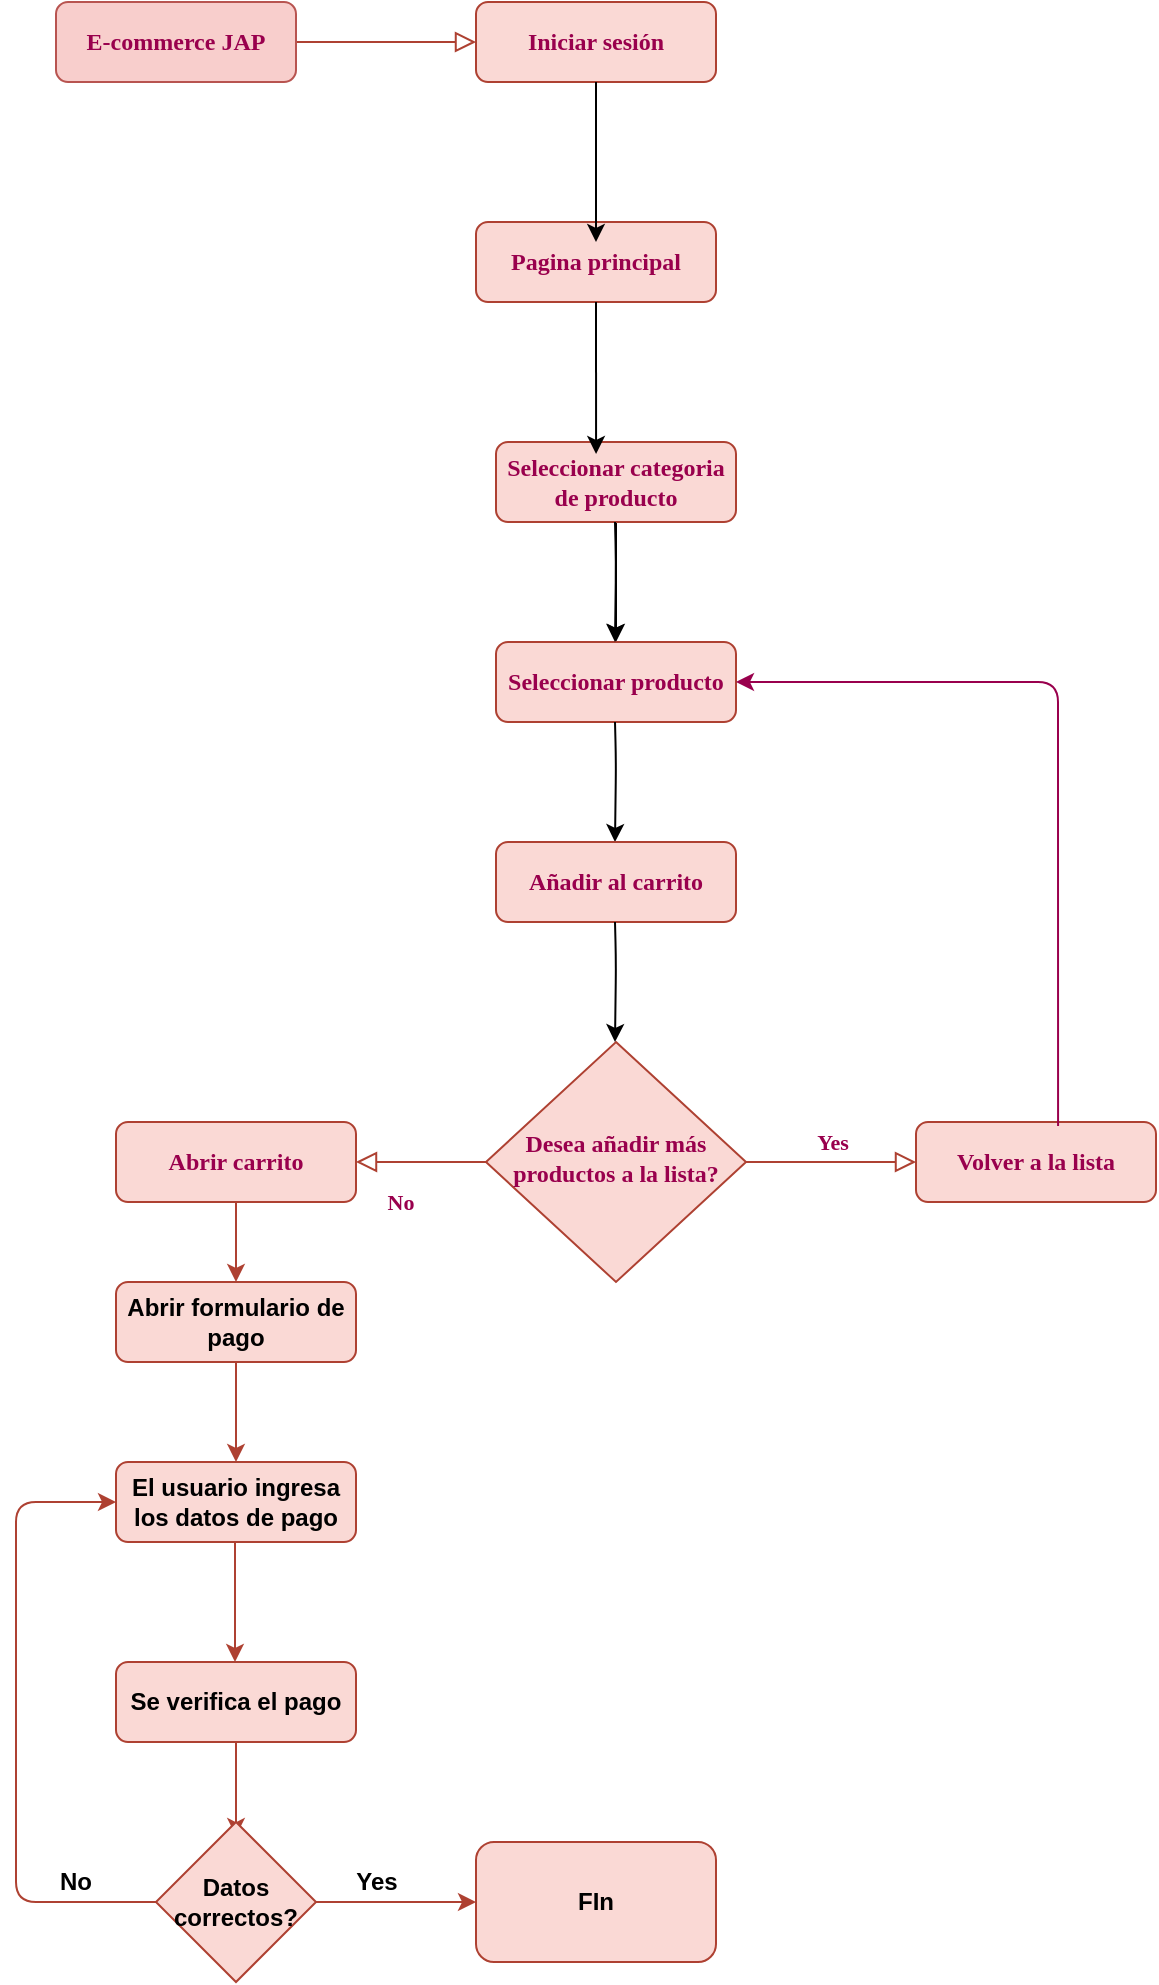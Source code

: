 <mxfile version="14.9.6" type="github">
  <diagram id="C5RBs43oDa-KdzZeNtuy" name="Page-1">
    <mxGraphModel dx="868" dy="323" grid="1" gridSize="10" guides="1" tooltips="1" connect="1" arrows="1" fold="1" page="1" pageScale="1" pageWidth="827" pageHeight="1169" math="0" shadow="0">
      <root>
        <mxCell id="WIyWlLk6GJQsqaUBKTNV-0" />
        <mxCell id="WIyWlLk6GJQsqaUBKTNV-1" parent="WIyWlLk6GJQsqaUBKTNV-0" />
        <mxCell id="WIyWlLk6GJQsqaUBKTNV-2" value="" style="rounded=0;html=1;jettySize=auto;orthogonalLoop=1;fontSize=11;endArrow=block;endFill=0;endSize=8;strokeWidth=1;shadow=0;labelBackgroundColor=none;edgeStyle=orthogonalEdgeStyle;fillColor=#fad9d5;strokeColor=#ae4132;entryX=0;entryY=0.5;entryDx=0;entryDy=0;" parent="WIyWlLk6GJQsqaUBKTNV-1" source="WIyWlLk6GJQsqaUBKTNV-3" target="62yGKYg9sWNwVXay85ur-0" edge="1">
          <mxGeometry relative="1" as="geometry">
            <mxPoint x="340" y="130" as="targetPoint" />
          </mxGeometry>
        </mxCell>
        <mxCell id="WIyWlLk6GJQsqaUBKTNV-3" value="&lt;font color=&quot;#99004d&quot; face=&quot;Verdana&quot;&gt;&lt;b&gt;E-commerce JAP&lt;/b&gt;&lt;/font&gt;" style="rounded=1;whiteSpace=wrap;html=1;fontSize=12;glass=0;strokeWidth=1;shadow=0;fillColor=#f8cecc;strokeColor=#b85450;" parent="WIyWlLk6GJQsqaUBKTNV-1" vertex="1">
          <mxGeometry x="110" y="50" width="120" height="40" as="geometry" />
        </mxCell>
        <mxCell id="WIyWlLk6GJQsqaUBKTNV-6" value="Desea añadir más productos a la lista?" style="rhombus;whiteSpace=wrap;html=1;shadow=0;fontFamily=Verdana;fontSize=12;align=center;strokeWidth=1;spacing=6;spacingTop=-4;fillColor=#fad9d5;strokeColor=#AE4132;fontColor=#99004D;fontStyle=1" parent="WIyWlLk6GJQsqaUBKTNV-1" vertex="1">
          <mxGeometry x="325" y="570" width="130" height="120" as="geometry" />
        </mxCell>
        <mxCell id="62yGKYg9sWNwVXay85ur-6" value="" style="edgeStyle=orthogonalEdgeStyle;rounded=0;orthogonalLoop=1;jettySize=auto;html=1;" edge="1" parent="WIyWlLk6GJQsqaUBKTNV-1" source="WIyWlLk6GJQsqaUBKTNV-7" target="WIyWlLk6GJQsqaUBKTNV-12">
          <mxGeometry relative="1" as="geometry" />
        </mxCell>
        <mxCell id="WIyWlLk6GJQsqaUBKTNV-7" value="&lt;font color=&quot;#99004d&quot; face=&quot;Garamond&quot;&gt;&lt;b&gt;Seleccionar categoria de producto&lt;/b&gt;&lt;/font&gt;" style="rounded=1;whiteSpace=wrap;html=1;fontSize=12;glass=0;strokeWidth=1;shadow=0;fillColor=#fad9d5;strokeColor=#ae4132;" parent="WIyWlLk6GJQsqaUBKTNV-1" vertex="1">
          <mxGeometry x="330" y="270" width="120" height="40" as="geometry" />
        </mxCell>
        <mxCell id="WIyWlLk6GJQsqaUBKTNV-8" value="No" style="rounded=0;html=1;jettySize=auto;orthogonalLoop=1;fontSize=11;endArrow=block;endFill=0;endSize=8;strokeWidth=1;shadow=0;labelBackgroundColor=none;edgeStyle=orthogonalEdgeStyle;exitX=0;exitY=0.5;exitDx=0;exitDy=0;fillColor=#fad9d5;strokeColor=#AE4132;fontFamily=Verdana;fontColor=#99004D;fontStyle=1" parent="WIyWlLk6GJQsqaUBKTNV-1" source="WIyWlLk6GJQsqaUBKTNV-6" target="WIyWlLk6GJQsqaUBKTNV-11" edge="1">
          <mxGeometry x="0.333" y="20" relative="1" as="geometry">
            <mxPoint as="offset" />
          </mxGeometry>
        </mxCell>
        <mxCell id="WIyWlLk6GJQsqaUBKTNV-11" value="Abrir carrito" style="rounded=1;whiteSpace=wrap;html=1;fontSize=12;glass=0;strokeWidth=1;shadow=0;fillColor=#fad9d5;strokeColor=#AE4132;fontFamily=Verdana;fontColor=#99004D;fontStyle=1" parent="WIyWlLk6GJQsqaUBKTNV-1" vertex="1">
          <mxGeometry x="140" y="610" width="120" height="40" as="geometry" />
        </mxCell>
        <mxCell id="WIyWlLk6GJQsqaUBKTNV-12" value="&lt;b&gt;&lt;font color=&quot;#99004d&quot; face=&quot;Garamond&quot;&gt;Seleccionar producto&lt;/font&gt;&lt;/b&gt;" style="rounded=1;whiteSpace=wrap;html=1;fontSize=12;glass=0;strokeWidth=1;shadow=0;fillColor=#fad9d5;strokeColor=#ae4132;" parent="WIyWlLk6GJQsqaUBKTNV-1" vertex="1">
          <mxGeometry x="330" y="370" width="120" height="40" as="geometry" />
        </mxCell>
        <mxCell id="QQQ8afkFYY7rdYaOuxrr-0" value="" style="endArrow=classic;html=1;" parent="WIyWlLk6GJQsqaUBKTNV-1" edge="1">
          <mxGeometry width="50" height="50" relative="1" as="geometry">
            <mxPoint x="389.5" y="310" as="sourcePoint" />
            <mxPoint x="389.5" y="370" as="targetPoint" />
            <Array as="points">
              <mxPoint x="390" y="330" />
            </Array>
          </mxGeometry>
        </mxCell>
        <mxCell id="QQQ8afkFYY7rdYaOuxrr-1" value="" style="endArrow=classic;html=1;" parent="WIyWlLk6GJQsqaUBKTNV-1" edge="1">
          <mxGeometry width="50" height="50" relative="1" as="geometry">
            <mxPoint x="389.5" y="410" as="sourcePoint" />
            <mxPoint x="389.5" y="470" as="targetPoint" />
            <Array as="points">
              <mxPoint x="390" y="430" />
            </Array>
          </mxGeometry>
        </mxCell>
        <mxCell id="QQQ8afkFYY7rdYaOuxrr-2" value="Yes" style="edgeStyle=orthogonalEdgeStyle;rounded=0;html=1;jettySize=auto;orthogonalLoop=1;fontSize=11;endArrow=block;endFill=0;endSize=8;strokeWidth=1;shadow=0;labelBackgroundColor=none;exitX=1;exitY=0.5;exitDx=0;exitDy=0;fillColor=#fad9d5;strokeColor=#AE4132;fontFamily=Verdana;fontColor=#99004D;fontStyle=1;entryX=0;entryY=0.5;entryDx=0;entryDy=0;" parent="WIyWlLk6GJQsqaUBKTNV-1" source="WIyWlLk6GJQsqaUBKTNV-6" target="QQQ8afkFYY7rdYaOuxrr-3" edge="1">
          <mxGeometry y="10" relative="1" as="geometry">
            <mxPoint as="offset" />
            <mxPoint x="470" y="550" as="sourcePoint" />
            <mxPoint x="490" y="605" as="targetPoint" />
          </mxGeometry>
        </mxCell>
        <mxCell id="QQQ8afkFYY7rdYaOuxrr-3" value="Volver a la lista" style="rounded=1;whiteSpace=wrap;html=1;fontSize=12;glass=0;strokeWidth=1;shadow=0;fillColor=#fad9d5;strokeColor=#AE4132;fontFamily=Verdana;fontColor=#99004D;fontStyle=1" parent="WIyWlLk6GJQsqaUBKTNV-1" vertex="1">
          <mxGeometry x="540" y="610" width="120" height="40" as="geometry" />
        </mxCell>
        <mxCell id="QQQ8afkFYY7rdYaOuxrr-4" value="&lt;font face=&quot;Garamond&quot; color=&quot;#99004d&quot;&gt;&lt;b&gt;Añadir al carrito&lt;/b&gt;&lt;/font&gt;" style="rounded=1;whiteSpace=wrap;html=1;fontSize=12;glass=0;strokeWidth=1;shadow=0;fillColor=#fad9d5;strokeColor=#ae4132;" parent="WIyWlLk6GJQsqaUBKTNV-1" vertex="1">
          <mxGeometry x="330" y="470" width="120" height="40" as="geometry" />
        </mxCell>
        <mxCell id="QQQ8afkFYY7rdYaOuxrr-5" value="" style="endArrow=classic;html=1;" parent="WIyWlLk6GJQsqaUBKTNV-1" edge="1">
          <mxGeometry width="50" height="50" relative="1" as="geometry">
            <mxPoint x="389.5" y="510" as="sourcePoint" />
            <mxPoint x="389.5" y="570" as="targetPoint" />
            <Array as="points">
              <mxPoint x="390" y="530" />
            </Array>
          </mxGeometry>
        </mxCell>
        <mxCell id="QQQ8afkFYY7rdYaOuxrr-8" value="" style="edgeStyle=orthogonalEdgeStyle;rounded=0;orthogonalLoop=1;jettySize=auto;html=1;exitX=0.5;exitY=1;exitDx=0;exitDy=0;entryX=0.5;entryY=0;entryDx=0;entryDy=0;fillColor=#fad9d5;strokeColor=#AE4132;fontFamily=Verdana;fontColor=#99004D;fontStyle=1" parent="WIyWlLk6GJQsqaUBKTNV-1" source="WIyWlLk6GJQsqaUBKTNV-11" target="QQQ8afkFYY7rdYaOuxrr-6" edge="1">
          <mxGeometry relative="1" as="geometry">
            <mxPoint x="200" y="690" as="targetPoint" />
          </mxGeometry>
        </mxCell>
        <mxCell id="QQQ8afkFYY7rdYaOuxrr-6" value="&lt;b&gt;Abrir formulario de pago&lt;/b&gt;" style="rounded=1;whiteSpace=wrap;html=1;fontSize=12;glass=0;strokeWidth=1;shadow=0;fillColor=#fad9d5;strokeColor=#ae4132;" parent="WIyWlLk6GJQsqaUBKTNV-1" vertex="1">
          <mxGeometry x="140" y="690" width="120" height="40" as="geometry" />
        </mxCell>
        <mxCell id="QQQ8afkFYY7rdYaOuxrr-10" value="El usuario ingresa los datos de pago" style="rounded=1;whiteSpace=wrap;html=1;fontSize=12;glass=0;strokeWidth=1;shadow=0;fillColor=#fad9d5;strokeColor=#ae4132;fontFamily=Helvetica;fontStyle=1;" parent="WIyWlLk6GJQsqaUBKTNV-1" vertex="1">
          <mxGeometry x="140" y="780" width="120" height="40" as="geometry" />
        </mxCell>
        <mxCell id="QQQ8afkFYY7rdYaOuxrr-11" value="" style="edgeStyle=orthogonalEdgeStyle;rounded=0;orthogonalLoop=1;jettySize=auto;html=1;exitX=0.5;exitY=1;exitDx=0;exitDy=0;entryX=0.5;entryY=0;entryDx=0;entryDy=0;fillColor=#fad9d5;strokeColor=#ae4132;fontFamily=Helvetica;fontStyle=1;fontColor=#99004D;" parent="WIyWlLk6GJQsqaUBKTNV-1" source="QQQ8afkFYY7rdYaOuxrr-6" target="QQQ8afkFYY7rdYaOuxrr-10" edge="1">
          <mxGeometry relative="1" as="geometry">
            <mxPoint x="210" y="635" as="sourcePoint" />
            <mxPoint x="210" y="690" as="targetPoint" />
          </mxGeometry>
        </mxCell>
        <mxCell id="QQQ8afkFYY7rdYaOuxrr-12" value="" style="edgeStyle=orthogonalEdgeStyle;rounded=0;orthogonalLoop=1;jettySize=auto;html=1;exitX=0.5;exitY=1;exitDx=0;exitDy=0;fillColor=#fad9d5;strokeColor=#ae4132;fontFamily=Helvetica;fontStyle=1;fontColor=#99004D;" parent="WIyWlLk6GJQsqaUBKTNV-1" edge="1">
          <mxGeometry relative="1" as="geometry">
            <mxPoint x="199.5" y="820" as="sourcePoint" />
            <mxPoint x="199.5" y="880" as="targetPoint" />
          </mxGeometry>
        </mxCell>
        <mxCell id="QQQ8afkFYY7rdYaOuxrr-14" value="Se verifica el pago" style="rounded=1;whiteSpace=wrap;html=1;fontSize=12;glass=0;strokeWidth=1;shadow=0;fillColor=#fad9d5;strokeColor=#ae4132;fontFamily=Helvetica;fontStyle=1;" parent="WIyWlLk6GJQsqaUBKTNV-1" vertex="1">
          <mxGeometry x="140" y="880" width="120" height="40" as="geometry" />
        </mxCell>
        <mxCell id="QQQ8afkFYY7rdYaOuxrr-15" value="" style="endArrow=classic;html=1;exitX=0.5;exitY=1;exitDx=0;exitDy=0;entryX=0.5;entryY=0.088;entryDx=0;entryDy=0;entryPerimeter=0;fillColor=#fad9d5;strokeColor=#ae4132;fontFamily=Helvetica;fontStyle=1;fontColor=#99004D;" parent="WIyWlLk6GJQsqaUBKTNV-1" source="QQQ8afkFYY7rdYaOuxrr-14" target="QQQ8afkFYY7rdYaOuxrr-16" edge="1">
          <mxGeometry width="50" height="50" relative="1" as="geometry">
            <mxPoint x="390" y="870" as="sourcePoint" />
            <mxPoint x="300" y="900" as="targetPoint" />
          </mxGeometry>
        </mxCell>
        <mxCell id="QQQ8afkFYY7rdYaOuxrr-25" value="" style="edgeStyle=orthogonalEdgeStyle;rounded=0;orthogonalLoop=1;jettySize=auto;html=1;fillColor=#fad9d5;strokeColor=#ae4132;fontFamily=Helvetica;fontStyle=1;fontColor=#99004D;" parent="WIyWlLk6GJQsqaUBKTNV-1" source="QQQ8afkFYY7rdYaOuxrr-16" target="QQQ8afkFYY7rdYaOuxrr-18" edge="1">
          <mxGeometry relative="1" as="geometry" />
        </mxCell>
        <mxCell id="QQQ8afkFYY7rdYaOuxrr-16" value="Datos correctos?" style="rhombus;whiteSpace=wrap;html=1;fillColor=#fad9d5;strokeColor=#ae4132;fontStyle=1" parent="WIyWlLk6GJQsqaUBKTNV-1" vertex="1">
          <mxGeometry x="160" y="960" width="80" height="80" as="geometry" />
        </mxCell>
        <mxCell id="QQQ8afkFYY7rdYaOuxrr-18" value="FIn" style="rounded=1;whiteSpace=wrap;html=1;fillColor=#fad9d5;strokeColor=#ae4132;fontStyle=1" parent="WIyWlLk6GJQsqaUBKTNV-1" vertex="1">
          <mxGeometry x="320" y="970" width="120" height="60" as="geometry" />
        </mxCell>
        <mxCell id="QQQ8afkFYY7rdYaOuxrr-26" value="Yes" style="text;html=1;align=center;verticalAlign=middle;resizable=0;points=[];autosize=1;fontFamily=Helvetica;fontStyle=1;" parent="WIyWlLk6GJQsqaUBKTNV-1" vertex="1">
          <mxGeometry x="250" y="980" width="40" height="20" as="geometry" />
        </mxCell>
        <mxCell id="QQQ8afkFYY7rdYaOuxrr-28" value="" style="endArrow=classic;html=1;exitX=0;exitY=0.5;exitDx=0;exitDy=0;entryX=0;entryY=0.5;entryDx=0;entryDy=0;fillColor=#fad9d5;strokeColor=#ae4132;fontFamily=Helvetica;fontStyle=1;fontColor=#99004D;" parent="WIyWlLk6GJQsqaUBKTNV-1" source="QQQ8afkFYY7rdYaOuxrr-16" target="QQQ8afkFYY7rdYaOuxrr-10" edge="1">
          <mxGeometry width="50" height="50" relative="1" as="geometry">
            <mxPoint x="70" y="1015" as="sourcePoint" />
            <mxPoint x="90" y="780" as="targetPoint" />
            <Array as="points">
              <mxPoint x="90" y="1000" />
              <mxPoint x="90" y="800" />
            </Array>
          </mxGeometry>
        </mxCell>
        <mxCell id="QQQ8afkFYY7rdYaOuxrr-30" value="No" style="text;html=1;align=left;verticalAlign=middle;resizable=0;points=[];autosize=1;fontFamily=Helvetica;fontStyle=1;" parent="WIyWlLk6GJQsqaUBKTNV-1" vertex="1">
          <mxGeometry x="110" y="980" width="30" height="20" as="geometry" />
        </mxCell>
        <mxCell id="QQQ8afkFYY7rdYaOuxrr-32" value="" style="endArrow=classic;html=1;fontFamily=Helvetica;fontColor=#99004D;strokeColor=#99004D;exitX=0.592;exitY=0.05;exitDx=0;exitDy=0;exitPerimeter=0;entryX=1;entryY=0.5;entryDx=0;entryDy=0;" parent="WIyWlLk6GJQsqaUBKTNV-1" source="QQQ8afkFYY7rdYaOuxrr-3" target="WIyWlLk6GJQsqaUBKTNV-12" edge="1">
          <mxGeometry width="50" height="50" relative="1" as="geometry">
            <mxPoint x="390" y="500" as="sourcePoint" />
            <mxPoint x="470" y="390" as="targetPoint" />
            <Array as="points">
              <mxPoint x="611" y="390" />
            </Array>
          </mxGeometry>
        </mxCell>
        <mxCell id="62yGKYg9sWNwVXay85ur-0" value="&lt;font color=&quot;#99004d&quot; face=&quot;Garamond&quot;&gt;&lt;b&gt;Iniciar sesión&lt;/b&gt;&lt;/font&gt;" style="rounded=1;whiteSpace=wrap;html=1;fontSize=12;glass=0;strokeWidth=1;shadow=0;fillColor=#fad9d5;strokeColor=#ae4132;" vertex="1" parent="WIyWlLk6GJQsqaUBKTNV-1">
          <mxGeometry x="320" y="50" width="120" height="40" as="geometry" />
        </mxCell>
        <mxCell id="62yGKYg9sWNwVXay85ur-3" value="&lt;font color=&quot;#99004d&quot; face=&quot;Garamond&quot;&gt;&lt;b&gt;Pagina principal&lt;/b&gt;&lt;/font&gt;" style="rounded=1;whiteSpace=wrap;html=1;fontSize=12;glass=0;strokeWidth=1;shadow=0;fillColor=#fad9d5;strokeColor=#ae4132;" vertex="1" parent="WIyWlLk6GJQsqaUBKTNV-1">
          <mxGeometry x="320" y="160" width="120" height="40" as="geometry" />
        </mxCell>
        <mxCell id="62yGKYg9sWNwVXay85ur-4" value="" style="endArrow=classic;html=1;" edge="1" parent="WIyWlLk6GJQsqaUBKTNV-1">
          <mxGeometry width="50" height="50" relative="1" as="geometry">
            <mxPoint x="380" y="90" as="sourcePoint" />
            <mxPoint x="380" y="170" as="targetPoint" />
            <Array as="points">
              <mxPoint x="380" y="90" />
            </Array>
          </mxGeometry>
        </mxCell>
        <mxCell id="62yGKYg9sWNwVXay85ur-7" value="" style="endArrow=classic;html=1;exitX=0.5;exitY=1;exitDx=0;exitDy=0;entryX=0.417;entryY=0.15;entryDx=0;entryDy=0;entryPerimeter=0;" edge="1" parent="WIyWlLk6GJQsqaUBKTNV-1" source="62yGKYg9sWNwVXay85ur-3" target="WIyWlLk6GJQsqaUBKTNV-7">
          <mxGeometry width="50" height="50" relative="1" as="geometry">
            <mxPoint x="390" y="270" as="sourcePoint" />
            <mxPoint x="380" y="260" as="targetPoint" />
          </mxGeometry>
        </mxCell>
      </root>
    </mxGraphModel>
  </diagram>
</mxfile>
